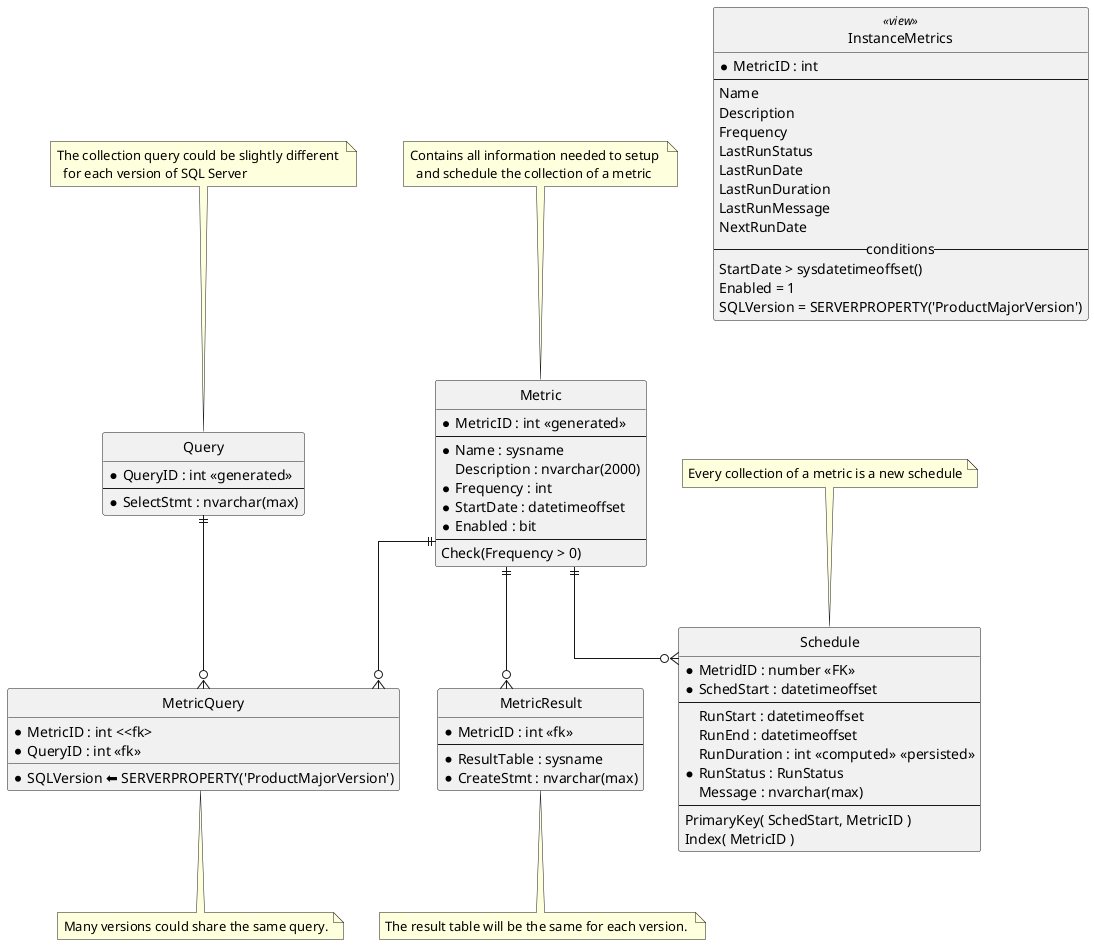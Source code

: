 @startuml

' hide the spot
hide circle
hide empty members

' avoid problems with angled crows feet
skinparam linetype ortho



' Entities
entity "Metric" as metric {
  *MetricID : int <<generated>>
  --
  *Name : sysname
  Description : nvarchar(2000)
  *Frequency : int
  *StartDate : datetimeoffset
  *Enabled : bit
  --
  Check(Frequency > 0)
}
note top
  Contains all information needed to setup 
    and schedule the collection of a metric
end note

entity "MetricQuery" as metricquery {
  *MetricID : int <<fk>
  *QueryID : int <<fk>>
  *SQLVersion ⬅ SERVERPROPERTY('ProductMajorVersion')
}
note bottom
  Many versions could share the same query.
end note

entity "Query" as query {
  *QueryID : int <<generated>>
  --
  *SelectStmt : nvarchar(max)
}
note top
  The collection query could be slightly different 
    for each version of SQL Server
end note

entity "MetricResult" as metricresult {
  *MetricID : int <<fk>>
  --
  *ResultTable : sysname
  *CreateStmt : nvarchar(max)
}
note bottom
  The result table will be the same for each version. 
end note

entity "Schedule" as schedule {
  *MetridID : number <<FK>>
  *SchedStart : datetimeoffset
  --
  RunStart : datetimeoffset
  RunEnd : datetimeoffset
  RunDuration : int <<computed>> <<persisted>>
  *RunStatus : RunStatus 
  Message : nvarchar(max) 
  --
  PrimaryKey( SchedStart, MetricID )
  Index( MetricID )
}
note top
Every collection of a metric is a new schedule
end note

class "InstanceMetrics" <<view>> {
  *MetricID : int
  --
  Name
  Description
  Frequency
  LastRunStatus
  LastRunDate
  LastRunDuration
  LastRunMessage
  NextRunDate
  --conditions--
  StartDate > sysdatetimeoffset()
  Enabled = 1
  SQLVersion = SERVERPROPERTY('ProductMajorVersion')
}

' Relationships
metric ||--o{ schedule 
metric ||--o{ metricquery 
metric ||--o{ metricresult 
query ||--o{ metricquery 

@enduml